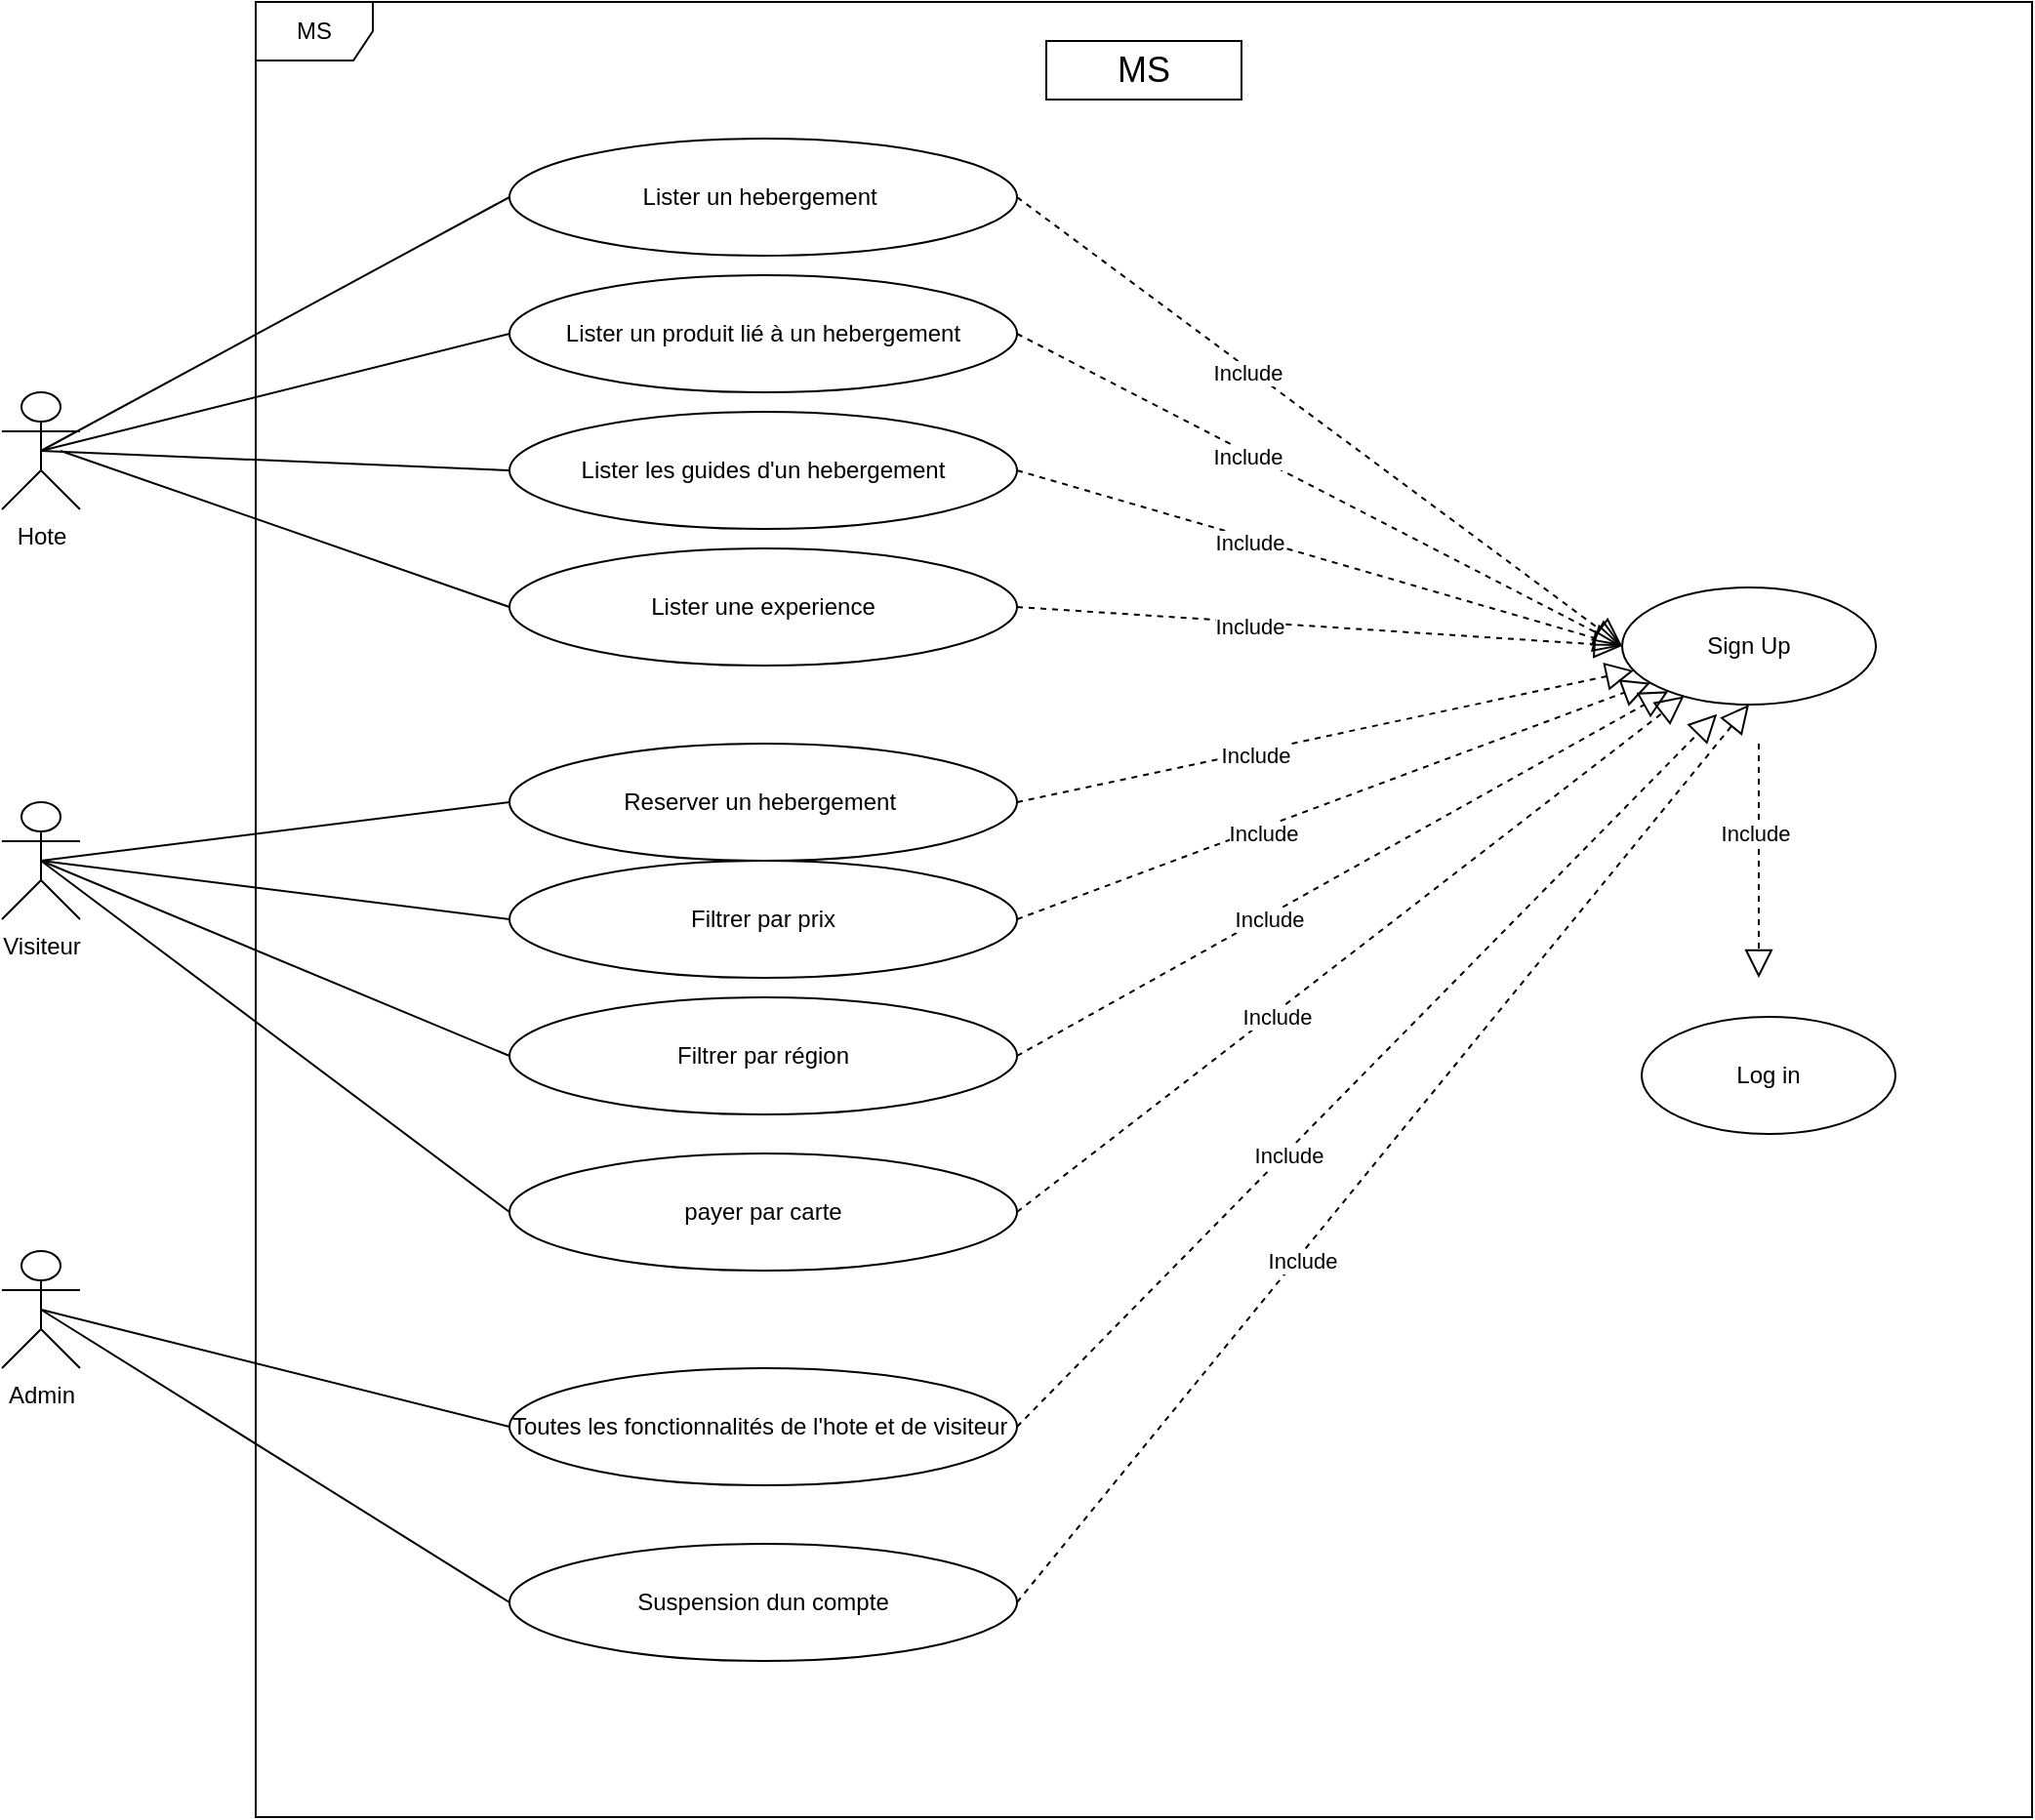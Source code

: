 <mxfile>
    <diagram id="0Et63-d7xyLVwA1hRyrs" name="Page-1">
        <mxGraphModel dx="1736" dy="2351" grid="1" gridSize="10" guides="1" tooltips="1" connect="1" arrows="1" fold="1" page="1" pageScale="1" pageWidth="850" pageHeight="1100" math="0" shadow="0">
            <root>
                <mxCell id="0"/>
                <mxCell id="1" parent="0"/>
                <mxCell id="2" value="Visiteur" style="shape=umlActor;verticalLabelPosition=bottom;verticalAlign=top;html=1;" vertex="1" parent="1">
                    <mxGeometry x="110" y="350" width="40" height="60" as="geometry"/>
                </mxCell>
                <mxCell id="4" value="Hote" style="shape=umlActor;verticalLabelPosition=bottom;verticalAlign=top;html=1;" vertex="1" parent="1">
                    <mxGeometry x="110" y="140" width="40" height="60" as="geometry"/>
                </mxCell>
                <mxCell id="5" value="Admin" style="shape=umlActor;verticalLabelPosition=bottom;verticalAlign=top;html=1;" vertex="1" parent="1">
                    <mxGeometry x="110" y="580" width="40" height="60" as="geometry"/>
                </mxCell>
                <mxCell id="7" value="MS" style="shape=umlFrame;whiteSpace=wrap;html=1;" vertex="1" parent="1">
                    <mxGeometry x="240" y="-60" width="910" height="930" as="geometry"/>
                </mxCell>
                <mxCell id="10" value="Lister un hebergement&amp;nbsp;" style="ellipse;whiteSpace=wrap;html=1;" vertex="1" parent="1">
                    <mxGeometry x="370" y="10" width="260" height="60" as="geometry"/>
                </mxCell>
                <mxCell id="11" value="Reserver un hebergement&amp;nbsp;" style="ellipse;whiteSpace=wrap;html=1;" vertex="1" parent="1">
                    <mxGeometry x="370" y="320" width="260" height="60" as="geometry"/>
                </mxCell>
                <mxCell id="12" value="Lister un produit lié à un hebergement" style="ellipse;whiteSpace=wrap;html=1;" vertex="1" parent="1">
                    <mxGeometry x="370" y="80" width="260" height="60" as="geometry"/>
                </mxCell>
                <mxCell id="14" value="" style="endArrow=none;html=1;entryX=0;entryY=0.5;entryDx=0;entryDy=0;exitX=0.5;exitY=0.5;exitDx=0;exitDy=0;exitPerimeter=0;" edge="1" parent="1" source="4" target="10">
                    <mxGeometry width="50" height="50" relative="1" as="geometry">
                        <mxPoint x="140" y="110" as="sourcePoint"/>
                        <mxPoint x="380" y="80" as="targetPoint"/>
                    </mxGeometry>
                </mxCell>
                <mxCell id="15" value="" style="endArrow=none;html=1;entryX=0;entryY=0.5;entryDx=0;entryDy=0;exitX=0.5;exitY=0.5;exitDx=0;exitDy=0;exitPerimeter=0;" edge="1" parent="1" source="4" target="12">
                    <mxGeometry width="50" height="50" relative="1" as="geometry">
                        <mxPoint x="140" y="120" as="sourcePoint"/>
                        <mxPoint x="380" y="90" as="targetPoint"/>
                    </mxGeometry>
                </mxCell>
                <mxCell id="16" value="Filtrer par prix" style="ellipse;whiteSpace=wrap;html=1;" vertex="1" parent="1">
                    <mxGeometry x="370" y="380" width="260" height="60" as="geometry"/>
                </mxCell>
                <mxCell id="17" value="Filtrer par région" style="ellipse;whiteSpace=wrap;html=1;" vertex="1" parent="1">
                    <mxGeometry x="370" y="450" width="260" height="60" as="geometry"/>
                </mxCell>
                <mxCell id="18" value="payer par carte" style="ellipse;whiteSpace=wrap;html=1;" vertex="1" parent="1">
                    <mxGeometry x="370" y="530" width="260" height="60" as="geometry"/>
                </mxCell>
                <mxCell id="19" value="Sign Up" style="ellipse;whiteSpace=wrap;html=1;" vertex="1" parent="1">
                    <mxGeometry x="940" y="240" width="130" height="60" as="geometry"/>
                </mxCell>
                <mxCell id="20" value="Log in" style="ellipse;whiteSpace=wrap;html=1;" vertex="1" parent="1">
                    <mxGeometry x="950" y="460" width="130" height="60" as="geometry"/>
                </mxCell>
                <mxCell id="21" value="Toutes les fonctionnalités de l'hote et de visiteur&amp;nbsp;" style="ellipse;whiteSpace=wrap;html=1;" vertex="1" parent="1">
                    <mxGeometry x="370" y="640" width="260" height="60" as="geometry"/>
                </mxCell>
                <mxCell id="22" value="Suspension dun compte" style="ellipse;whiteSpace=wrap;html=1;" vertex="1" parent="1">
                    <mxGeometry x="370" y="730" width="260" height="60" as="geometry"/>
                </mxCell>
                <mxCell id="23" value="" style="endArrow=none;html=1;entryX=0;entryY=0.5;entryDx=0;entryDy=0;exitX=0.5;exitY=0.5;exitDx=0;exitDy=0;exitPerimeter=0;" edge="1" parent="1" source="2" target="11">
                    <mxGeometry width="50" height="50" relative="1" as="geometry">
                        <mxPoint x="130" y="290" as="sourcePoint"/>
                        <mxPoint x="370" y="280" as="targetPoint"/>
                    </mxGeometry>
                </mxCell>
                <mxCell id="24" value="" style="endArrow=none;html=1;entryX=0;entryY=0.5;entryDx=0;entryDy=0;exitX=0.5;exitY=0.5;exitDx=0;exitDy=0;exitPerimeter=0;" edge="1" parent="1" source="2" target="16">
                    <mxGeometry width="50" height="50" relative="1" as="geometry">
                        <mxPoint x="140" y="380" as="sourcePoint"/>
                        <mxPoint x="380" y="290" as="targetPoint"/>
                    </mxGeometry>
                </mxCell>
                <mxCell id="25" value="" style="endArrow=none;html=1;entryX=0;entryY=0.5;entryDx=0;entryDy=0;exitX=0.5;exitY=0.5;exitDx=0;exitDy=0;exitPerimeter=0;" edge="1" parent="1" source="2" target="17">
                    <mxGeometry width="50" height="50" relative="1" as="geometry">
                        <mxPoint x="150" y="400" as="sourcePoint"/>
                        <mxPoint x="390" y="300" as="targetPoint"/>
                    </mxGeometry>
                </mxCell>
                <mxCell id="26" value="" style="endArrow=none;html=1;entryX=0;entryY=0.5;entryDx=0;entryDy=0;exitX=0.5;exitY=0.5;exitDx=0;exitDy=0;exitPerimeter=0;" edge="1" parent="1" source="2" target="18">
                    <mxGeometry width="50" height="50" relative="1" as="geometry">
                        <mxPoint x="160" y="410" as="sourcePoint"/>
                        <mxPoint x="400" y="310" as="targetPoint"/>
                    </mxGeometry>
                </mxCell>
                <mxCell id="27" value="" style="endArrow=none;html=1;exitX=0.5;exitY=0.5;exitDx=0;exitDy=0;exitPerimeter=0;entryX=0;entryY=0.5;entryDx=0;entryDy=0;" edge="1" parent="1" source="5" target="22">
                    <mxGeometry width="50" height="50" relative="1" as="geometry">
                        <mxPoint x="130" y="820" as="sourcePoint"/>
                        <mxPoint x="370" y="720" as="targetPoint"/>
                    </mxGeometry>
                </mxCell>
                <mxCell id="28" value="" style="endArrow=none;html=1;exitX=0.5;exitY=0.5;exitDx=0;exitDy=0;exitPerimeter=0;entryX=0;entryY=0.5;entryDx=0;entryDy=0;" edge="1" parent="1" source="5" target="21">
                    <mxGeometry width="50" height="50" relative="1" as="geometry">
                        <mxPoint x="140" y="610" as="sourcePoint"/>
                        <mxPoint x="380" y="510" as="targetPoint"/>
                    </mxGeometry>
                </mxCell>
                <mxCell id="29" value="" style="endArrow=block;dashed=1;endFill=0;endSize=12;html=1;entryX=0;entryY=0.5;entryDx=0;entryDy=0;exitX=1;exitY=0.5;exitDx=0;exitDy=0;" edge="1" parent="1" source="10" target="19">
                    <mxGeometry width="160" relative="1" as="geometry">
                        <mxPoint x="660" y="138.18" as="sourcePoint"/>
                        <mxPoint x="820" y="138.18" as="targetPoint"/>
                    </mxGeometry>
                </mxCell>
                <mxCell id="30" value="Include" style="edgeLabel;html=1;align=center;verticalAlign=middle;resizable=0;points=[];" vertex="1" connectable="0" parent="29">
                    <mxGeometry x="-0.232" y="-2" relative="1" as="geometry">
                        <mxPoint as="offset"/>
                    </mxGeometry>
                </mxCell>
                <mxCell id="31" value="" style="endArrow=block;dashed=1;endFill=0;endSize=12;html=1;exitX=1;exitY=0.5;exitDx=0;exitDy=0;" edge="1" parent="1" source="16" target="19">
                    <mxGeometry width="160" relative="1" as="geometry">
                        <mxPoint x="640.0" y="120" as="sourcePoint"/>
                        <mxPoint x="940.0" y="310" as="targetPoint"/>
                    </mxGeometry>
                </mxCell>
                <mxCell id="32" value="Include" style="edgeLabel;html=1;align=center;verticalAlign=middle;resizable=0;points=[];" vertex="1" connectable="0" parent="31">
                    <mxGeometry x="-0.232" y="-2" relative="1" as="geometry">
                        <mxPoint as="offset"/>
                    </mxGeometry>
                </mxCell>
                <mxCell id="33" value="" style="endArrow=block;dashed=1;endFill=0;endSize=12;html=1;exitX=1;exitY=0.5;exitDx=0;exitDy=0;" edge="1" parent="1" source="17" target="19">
                    <mxGeometry width="160" relative="1" as="geometry">
                        <mxPoint x="640.0" y="150" as="sourcePoint"/>
                        <mxPoint x="940.0" y="340" as="targetPoint"/>
                    </mxGeometry>
                </mxCell>
                <mxCell id="34" value="Include" style="edgeLabel;html=1;align=center;verticalAlign=middle;resizable=0;points=[];" vertex="1" connectable="0" parent="33">
                    <mxGeometry x="-0.232" y="-2" relative="1" as="geometry">
                        <mxPoint as="offset"/>
                    </mxGeometry>
                </mxCell>
                <mxCell id="35" value="" style="endArrow=block;dashed=1;endFill=0;endSize=12;html=1;exitX=1;exitY=0.5;exitDx=0;exitDy=0;" edge="1" parent="1" source="18" target="19">
                    <mxGeometry width="160" relative="1" as="geometry">
                        <mxPoint x="640.0" y="190" as="sourcePoint"/>
                        <mxPoint x="940.0" y="380" as="targetPoint"/>
                    </mxGeometry>
                </mxCell>
                <mxCell id="36" value="Include" style="edgeLabel;html=1;align=center;verticalAlign=middle;resizable=0;points=[];" vertex="1" connectable="0" parent="35">
                    <mxGeometry x="-0.232" y="-2" relative="1" as="geometry">
                        <mxPoint as="offset"/>
                    </mxGeometry>
                </mxCell>
                <mxCell id="37" value="" style="endArrow=block;dashed=1;endFill=0;endSize=12;html=1;exitX=1;exitY=0.5;exitDx=0;exitDy=0;" edge="1" parent="1" source="11" target="19">
                    <mxGeometry width="160" relative="1" as="geometry">
                        <mxPoint x="670.0" y="120" as="sourcePoint"/>
                        <mxPoint x="970.0" y="310" as="targetPoint"/>
                    </mxGeometry>
                </mxCell>
                <mxCell id="38" value="Include" style="edgeLabel;html=1;align=center;verticalAlign=middle;resizable=0;points=[];" vertex="1" connectable="0" parent="37">
                    <mxGeometry x="-0.232" y="-2" relative="1" as="geometry">
                        <mxPoint as="offset"/>
                    </mxGeometry>
                </mxCell>
                <mxCell id="39" value="" style="endArrow=block;dashed=1;endFill=0;endSize=12;html=1;entryX=0;entryY=0.5;entryDx=0;entryDy=0;exitX=1;exitY=0.5;exitDx=0;exitDy=0;" edge="1" parent="1" source="12" target="19">
                    <mxGeometry width="160" relative="1" as="geometry">
                        <mxPoint x="680.0" y="130" as="sourcePoint"/>
                        <mxPoint x="980.0" y="320" as="targetPoint"/>
                    </mxGeometry>
                </mxCell>
                <mxCell id="40" value="Include" style="edgeLabel;html=1;align=center;verticalAlign=middle;resizable=0;points=[];" vertex="1" connectable="0" parent="39">
                    <mxGeometry x="-0.232" y="-2" relative="1" as="geometry">
                        <mxPoint as="offset"/>
                    </mxGeometry>
                </mxCell>
                <mxCell id="41" value="" style="endArrow=block;dashed=1;endFill=0;endSize=12;html=1;entryX=0.374;entryY=1.081;entryDx=0;entryDy=0;exitX=1;exitY=0.5;exitDx=0;exitDy=0;entryPerimeter=0;" edge="1" parent="1" source="21" target="19">
                    <mxGeometry width="160" relative="1" as="geometry">
                        <mxPoint x="690.0" y="140" as="sourcePoint"/>
                        <mxPoint x="990.0" y="330" as="targetPoint"/>
                    </mxGeometry>
                </mxCell>
                <mxCell id="42" value="Include" style="edgeLabel;html=1;align=center;verticalAlign=middle;resizable=0;points=[];" vertex="1" connectable="0" parent="41">
                    <mxGeometry x="-0.232" y="-2" relative="1" as="geometry">
                        <mxPoint as="offset"/>
                    </mxGeometry>
                </mxCell>
                <mxCell id="43" value="" style="endArrow=block;dashed=1;endFill=0;endSize=12;html=1;entryX=0.5;entryY=1;entryDx=0;entryDy=0;exitX=1;exitY=0.5;exitDx=0;exitDy=0;" edge="1" parent="1" source="22" target="19">
                    <mxGeometry width="160" relative="1" as="geometry">
                        <mxPoint x="700.0" y="150" as="sourcePoint"/>
                        <mxPoint x="1000.0" y="340" as="targetPoint"/>
                    </mxGeometry>
                </mxCell>
                <mxCell id="44" value="Include" style="edgeLabel;html=1;align=center;verticalAlign=middle;resizable=0;points=[];" vertex="1" connectable="0" parent="43">
                    <mxGeometry x="-0.232" y="-2" relative="1" as="geometry">
                        <mxPoint as="offset"/>
                    </mxGeometry>
                </mxCell>
                <mxCell id="46" value="" style="endArrow=block;dashed=1;endFill=0;endSize=12;html=1;" edge="1" parent="1">
                    <mxGeometry width="160" relative="1" as="geometry">
                        <mxPoint x="1010" y="320" as="sourcePoint"/>
                        <mxPoint x="1010" y="440" as="targetPoint"/>
                    </mxGeometry>
                </mxCell>
                <mxCell id="47" value="Include" style="edgeLabel;html=1;align=center;verticalAlign=middle;resizable=0;points=[];" vertex="1" connectable="0" parent="46">
                    <mxGeometry x="-0.232" y="-2" relative="1" as="geometry">
                        <mxPoint as="offset"/>
                    </mxGeometry>
                </mxCell>
                <mxCell id="48" value="&lt;font style=&quot;font-size: 18px;&quot;&gt;MS&lt;/font&gt;" style="rounded=0;whiteSpace=wrap;html=1;" vertex="1" parent="1">
                    <mxGeometry x="645" y="-40" width="100" height="30" as="geometry"/>
                </mxCell>
                <mxCell id="49" value="Lister les guides d'un hebergement" style="ellipse;whiteSpace=wrap;html=1;" vertex="1" parent="1">
                    <mxGeometry x="370" y="150" width="260" height="60" as="geometry"/>
                </mxCell>
                <mxCell id="50" value="" style="endArrow=block;dashed=1;endFill=0;endSize=12;html=1;exitX=1;exitY=0.5;exitDx=0;exitDy=0;" edge="1" parent="1" source="49">
                    <mxGeometry width="160" relative="1" as="geometry">
                        <mxPoint x="640.0" y="120" as="sourcePoint"/>
                        <mxPoint x="940" y="270" as="targetPoint"/>
                    </mxGeometry>
                </mxCell>
                <mxCell id="51" value="Include" style="edgeLabel;html=1;align=center;verticalAlign=middle;resizable=0;points=[];" vertex="1" connectable="0" parent="50">
                    <mxGeometry x="-0.232" y="-2" relative="1" as="geometry">
                        <mxPoint as="offset"/>
                    </mxGeometry>
                </mxCell>
                <mxCell id="52" value="" style="endArrow=none;html=1;entryX=0;entryY=0.5;entryDx=0;entryDy=0;exitX=0.5;exitY=0.5;exitDx=0;exitDy=0;exitPerimeter=0;" edge="1" parent="1" source="4" target="49">
                    <mxGeometry width="50" height="50" relative="1" as="geometry">
                        <mxPoint x="140" y="180" as="sourcePoint"/>
                        <mxPoint x="380.0" y="120" as="targetPoint"/>
                    </mxGeometry>
                </mxCell>
                <mxCell id="53" value="Lister une experience" style="ellipse;whiteSpace=wrap;html=1;" vertex="1" parent="1">
                    <mxGeometry x="370" y="220" width="260" height="60" as="geometry"/>
                </mxCell>
                <mxCell id="54" value="" style="endArrow=block;dashed=1;endFill=0;endSize=12;html=1;exitX=1;exitY=0.5;exitDx=0;exitDy=0;" edge="1" parent="1" source="53">
                    <mxGeometry width="160" relative="1" as="geometry">
                        <mxPoint x="640.0" y="190" as="sourcePoint"/>
                        <mxPoint x="940" y="270" as="targetPoint"/>
                    </mxGeometry>
                </mxCell>
                <mxCell id="55" value="Include" style="edgeLabel;html=1;align=center;verticalAlign=middle;resizable=0;points=[];" vertex="1" connectable="0" parent="54">
                    <mxGeometry x="-0.232" y="-2" relative="1" as="geometry">
                        <mxPoint as="offset"/>
                    </mxGeometry>
                </mxCell>
                <mxCell id="56" value="" style="endArrow=none;html=1;entryX=0;entryY=0.5;entryDx=0;entryDy=0;" edge="1" parent="1" target="53">
                    <mxGeometry width="50" height="50" relative="1" as="geometry">
                        <mxPoint x="140" y="170" as="sourcePoint"/>
                        <mxPoint x="380.0" y="190" as="targetPoint"/>
                    </mxGeometry>
                </mxCell>
            </root>
        </mxGraphModel>
    </diagram>
</mxfile>